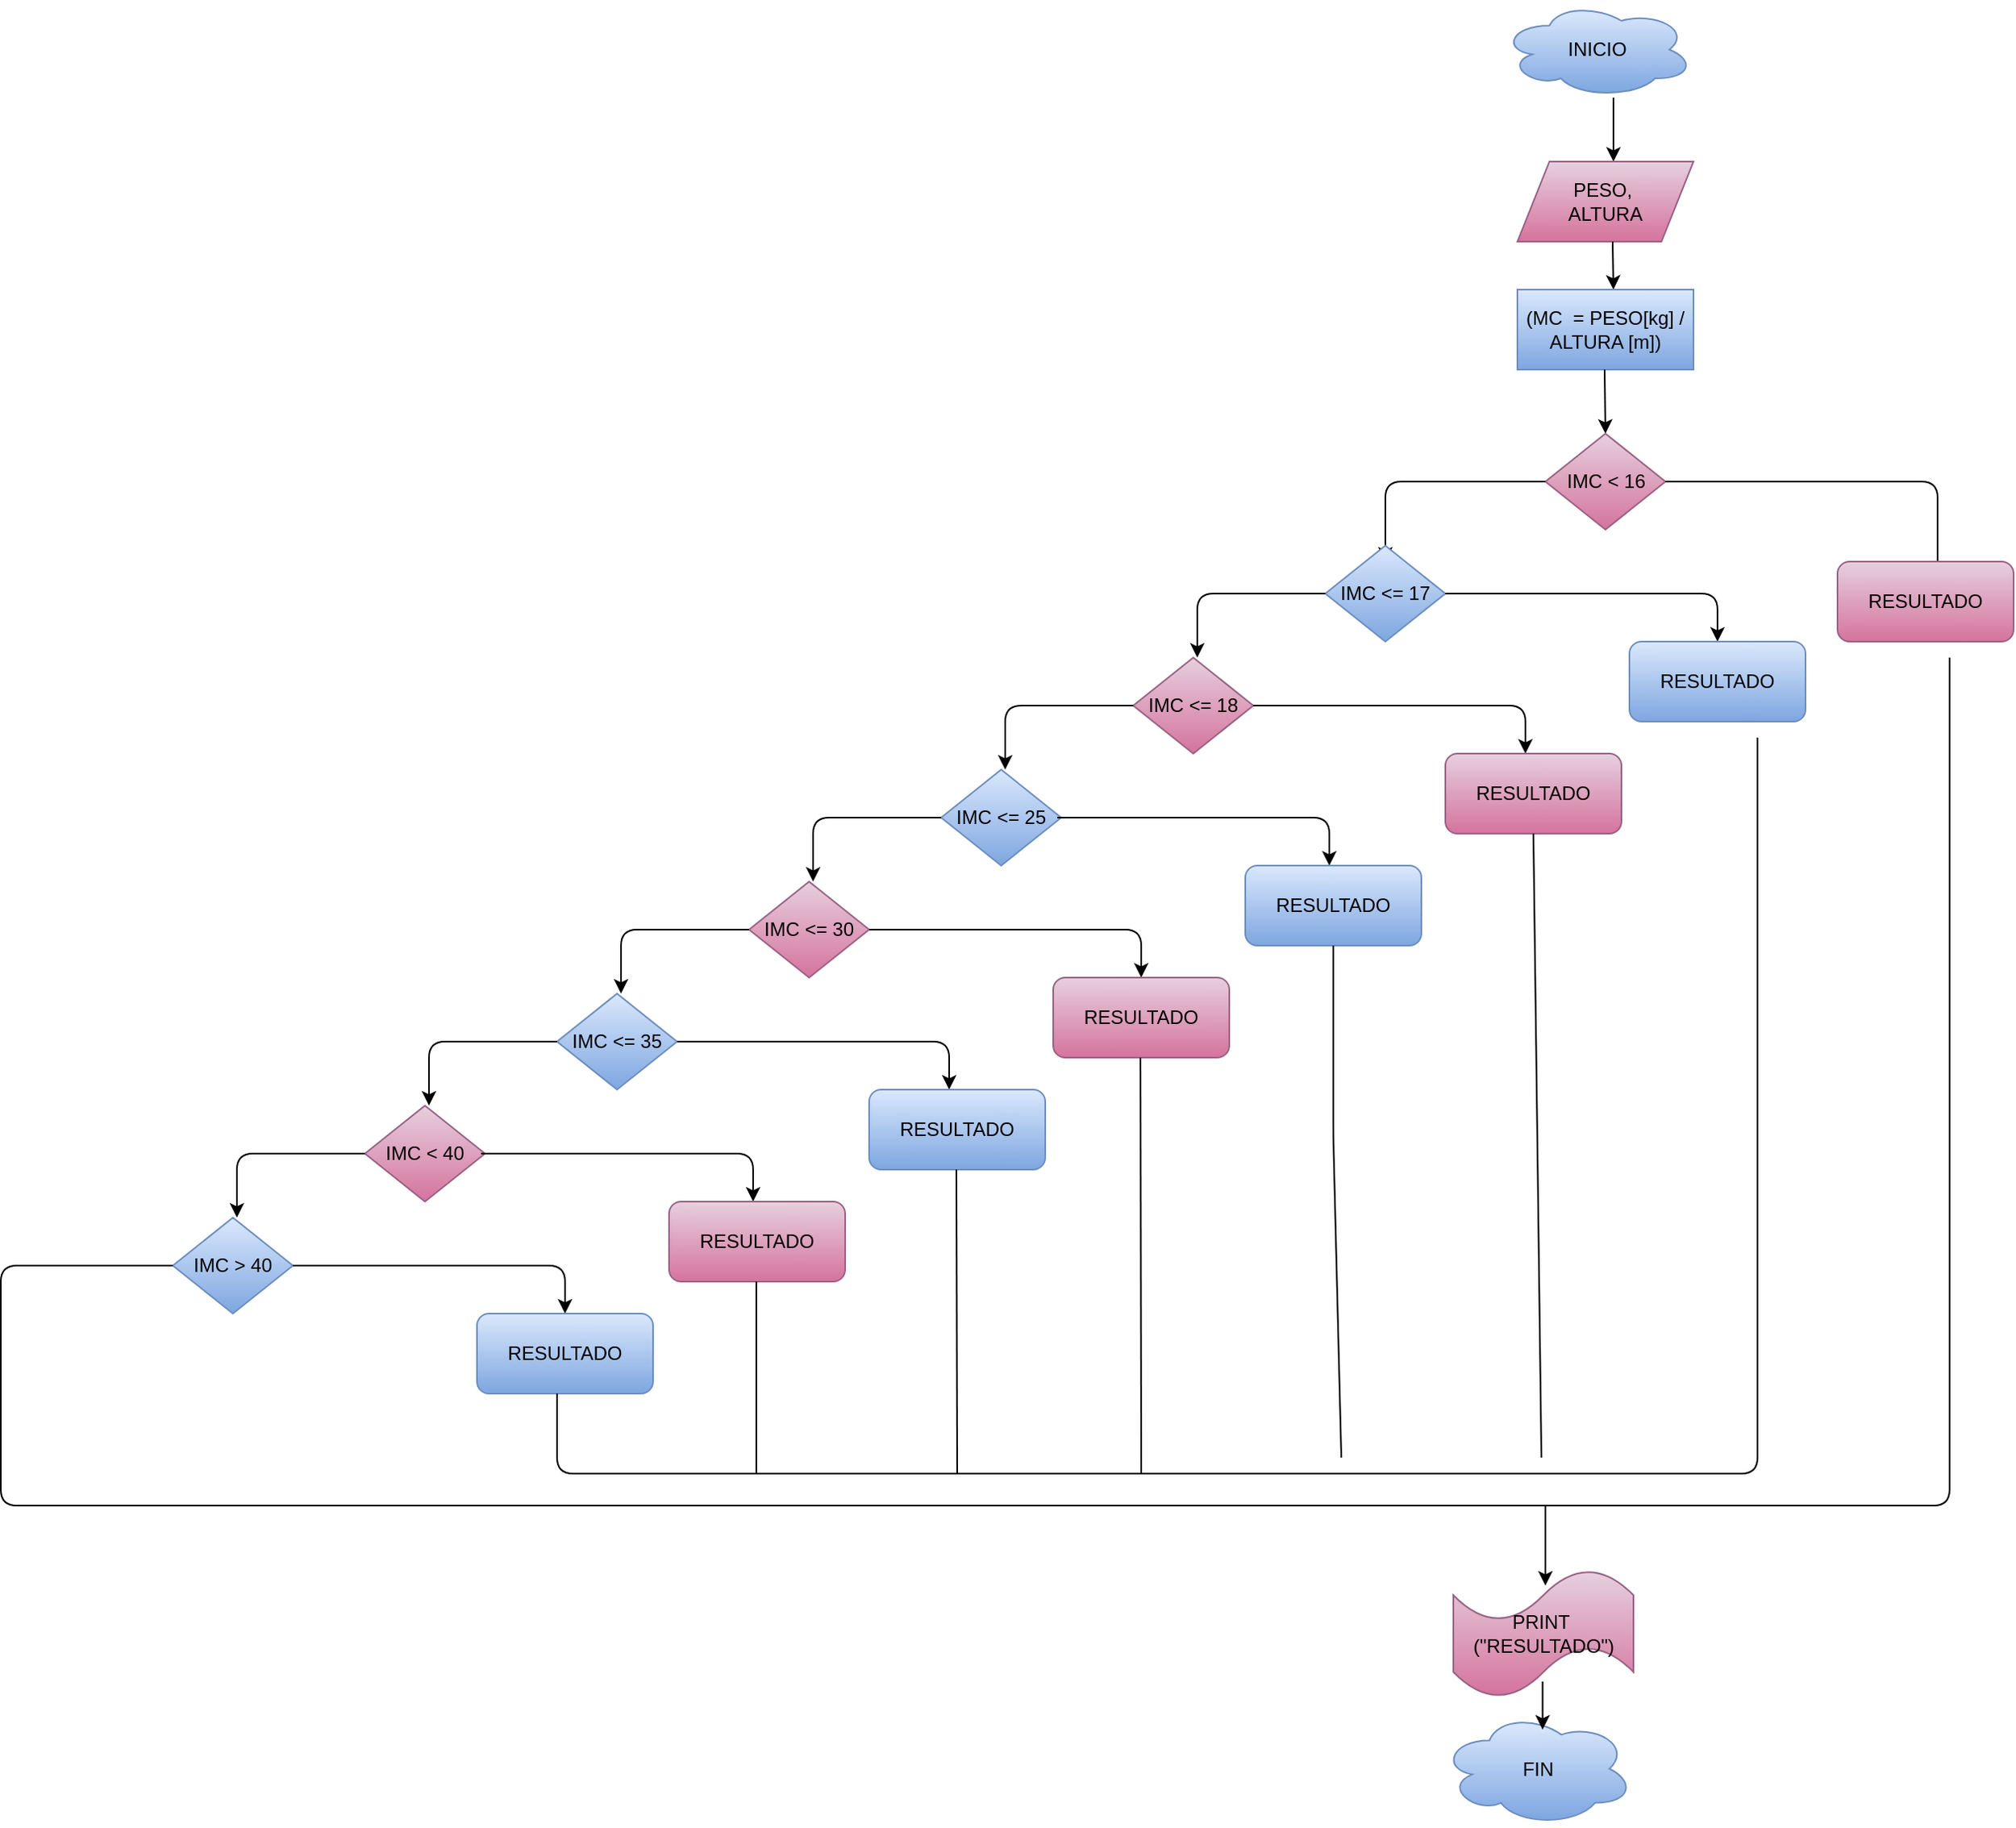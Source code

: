 <mxfile>
    <diagram id="yTxhYUEoA_w_JgcxZ-HD" name="Página-1">
        <mxGraphModel dx="1403" dy="411" grid="1" gridSize="10" guides="1" tooltips="1" connect="1" arrows="1" fold="1" page="1" pageScale="1" pageWidth="827" pageHeight="1169" math="0" shadow="0">
            <root>
                <mxCell id="0"/>
                <mxCell id="1" parent="0"/>
                <mxCell id="3" value="" style="endArrow=classic;html=1;" edge="1" parent="1">
                    <mxGeometry width="50" height="50" relative="1" as="geometry">
                        <mxPoint x="430" y="80" as="sourcePoint"/>
                        <mxPoint x="430" y="120" as="targetPoint"/>
                    </mxGeometry>
                </mxCell>
                <mxCell id="4" value="PESO,&amp;nbsp;&lt;br&gt;ALTURA" style="shape=parallelogram;perimeter=parallelogramPerimeter;whiteSpace=wrap;html=1;fixedSize=1;fillColor=#e6d0de;gradientColor=#d5739d;strokeColor=#996185;" vertex="1" parent="1">
                    <mxGeometry x="370" y="120" width="110" height="50" as="geometry"/>
                </mxCell>
                <mxCell id="5" value="" style="endArrow=classic;html=1;" edge="1" parent="1">
                    <mxGeometry width="50" height="50" relative="1" as="geometry">
                        <mxPoint x="429.5" y="170" as="sourcePoint"/>
                        <mxPoint x="430" y="200" as="targetPoint"/>
                    </mxGeometry>
                </mxCell>
                <mxCell id="6" value="(MC&amp;nbsp; = PESO[kg] /&lt;br&gt;ALTURA [m])" style="rounded=0;whiteSpace=wrap;html=1;fillColor=#dae8fc;gradientColor=#7ea6e0;strokeColor=#6c8ebf;" vertex="1" parent="1">
                    <mxGeometry x="370" y="200" width="110" height="50" as="geometry"/>
                </mxCell>
                <mxCell id="7" value="" style="endArrow=classic;html=1;" edge="1" parent="1">
                    <mxGeometry width="50" height="50" relative="1" as="geometry">
                        <mxPoint x="424.5" y="250" as="sourcePoint"/>
                        <mxPoint x="425" y="290" as="targetPoint"/>
                    </mxGeometry>
                </mxCell>
                <mxCell id="8" value="IMC &amp;lt; 16" style="rhombus;whiteSpace=wrap;html=1;fillColor=#e6d0de;gradientColor=#d5739d;strokeColor=#996185;" vertex="1" parent="1">
                    <mxGeometry x="387.5" y="290" width="75" height="60" as="geometry"/>
                </mxCell>
                <mxCell id="9" value="" style="endArrow=classic;html=1;" edge="1" parent="1">
                    <mxGeometry width="50" height="50" relative="1" as="geometry">
                        <mxPoint x="387.5" y="320" as="sourcePoint"/>
                        <mxPoint x="287.5" y="370" as="targetPoint"/>
                        <Array as="points">
                            <mxPoint x="337.5" y="320"/>
                            <mxPoint x="287.5" y="320"/>
                        </Array>
                    </mxGeometry>
                </mxCell>
                <mxCell id="10" value="" style="endArrow=classic;html=1;" edge="1" parent="1">
                    <mxGeometry width="50" height="50" relative="1" as="geometry">
                        <mxPoint x="462.5" y="320" as="sourcePoint"/>
                        <mxPoint x="632.5" y="380" as="targetPoint"/>
                        <Array as="points">
                            <mxPoint x="572.5" y="320"/>
                            <mxPoint x="632.5" y="320"/>
                        </Array>
                    </mxGeometry>
                </mxCell>
                <mxCell id="11" value="RESULTADO" style="rounded=1;whiteSpace=wrap;html=1;fillColor=#e6d0de;gradientColor=#d5739d;strokeColor=#996185;" vertex="1" parent="1">
                    <mxGeometry x="570" y="370" width="110" height="50" as="geometry"/>
                </mxCell>
                <mxCell id="12" value="IMC &amp;lt;= 17" style="rhombus;whiteSpace=wrap;html=1;fillColor=#dae8fc;gradientColor=#7ea6e0;strokeColor=#6c8ebf;" vertex="1" parent="1">
                    <mxGeometry x="250" y="360" width="75" height="60" as="geometry"/>
                </mxCell>
                <mxCell id="13" value="" style="endArrow=classic;html=1;" edge="1" parent="1">
                    <mxGeometry width="50" height="50" relative="1" as="geometry">
                        <mxPoint x="325" y="390" as="sourcePoint"/>
                        <mxPoint x="495" y="420" as="targetPoint"/>
                        <Array as="points">
                            <mxPoint x="435" y="390"/>
                            <mxPoint x="495" y="390"/>
                        </Array>
                    </mxGeometry>
                </mxCell>
                <mxCell id="14" value="RESULTADO" style="rounded=1;whiteSpace=wrap;html=1;fillColor=#dae8fc;gradientColor=#7ea6e0;strokeColor=#6c8ebf;" vertex="1" parent="1">
                    <mxGeometry x="440" y="420" width="110" height="50" as="geometry"/>
                </mxCell>
                <mxCell id="15" value="" style="endArrow=classic;html=1;" edge="1" parent="1">
                    <mxGeometry width="50" height="50" relative="1" as="geometry">
                        <mxPoint x="250" y="390" as="sourcePoint"/>
                        <mxPoint x="170" y="430" as="targetPoint"/>
                        <Array as="points">
                            <mxPoint x="220" y="390"/>
                            <mxPoint x="170" y="390"/>
                        </Array>
                    </mxGeometry>
                </mxCell>
                <mxCell id="16" value="IMC &amp;lt;= 18" style="rhombus;whiteSpace=wrap;html=1;fillColor=#e6d0de;gradientColor=#d5739d;strokeColor=#996185;" vertex="1" parent="1">
                    <mxGeometry x="130" y="430" width="75" height="60" as="geometry"/>
                </mxCell>
                <mxCell id="17" value="" style="endArrow=classic;html=1;" edge="1" parent="1">
                    <mxGeometry width="50" height="50" relative="1" as="geometry">
                        <mxPoint x="205" y="460" as="sourcePoint"/>
                        <mxPoint x="375" y="490" as="targetPoint"/>
                        <Array as="points">
                            <mxPoint x="315" y="460"/>
                            <mxPoint x="375" y="460"/>
                        </Array>
                    </mxGeometry>
                </mxCell>
                <mxCell id="18" value="RESULTADO" style="rounded=1;whiteSpace=wrap;html=1;fillColor=#e6d0de;gradientColor=#d5739d;strokeColor=#996185;" vertex="1" parent="1">
                    <mxGeometry x="325" y="490" width="110" height="50" as="geometry"/>
                </mxCell>
                <mxCell id="19" value="" style="endArrow=classic;html=1;" edge="1" parent="1">
                    <mxGeometry width="50" height="50" relative="1" as="geometry">
                        <mxPoint x="130" y="460" as="sourcePoint"/>
                        <mxPoint x="50" y="500" as="targetPoint"/>
                        <Array as="points">
                            <mxPoint x="100" y="460"/>
                            <mxPoint x="50" y="460"/>
                        </Array>
                    </mxGeometry>
                </mxCell>
                <mxCell id="21" value="IMC &amp;lt;= 25" style="rhombus;whiteSpace=wrap;html=1;fillColor=#dae8fc;gradientColor=#7ea6e0;strokeColor=#6c8ebf;" vertex="1" parent="1">
                    <mxGeometry x="10" y="500" width="75" height="60" as="geometry"/>
                </mxCell>
                <mxCell id="22" value="" style="endArrow=classic;html=1;" edge="1" parent="1">
                    <mxGeometry width="50" height="50" relative="1" as="geometry">
                        <mxPoint x="10" y="530" as="sourcePoint"/>
                        <mxPoint x="-70" y="570" as="targetPoint"/>
                        <Array as="points">
                            <mxPoint x="-20" y="530"/>
                            <mxPoint x="-70" y="530"/>
                        </Array>
                    </mxGeometry>
                </mxCell>
                <mxCell id="23" value="" style="endArrow=classic;html=1;" edge="1" parent="1">
                    <mxGeometry width="50" height="50" relative="1" as="geometry">
                        <mxPoint x="82.5" y="530" as="sourcePoint"/>
                        <mxPoint x="252.5" y="560" as="targetPoint"/>
                        <Array as="points">
                            <mxPoint x="192.5" y="530"/>
                            <mxPoint x="252.5" y="530"/>
                        </Array>
                    </mxGeometry>
                </mxCell>
                <mxCell id="24" value="RESULTADO" style="rounded=1;whiteSpace=wrap;html=1;fillColor=#dae8fc;gradientColor=#7ea6e0;strokeColor=#6c8ebf;" vertex="1" parent="1">
                    <mxGeometry x="200" y="560" width="110" height="50" as="geometry"/>
                </mxCell>
                <mxCell id="25" value="IMC &amp;lt;= 30" style="rhombus;whiteSpace=wrap;html=1;fillColor=#e6d0de;gradientColor=#d5739d;strokeColor=#996185;" vertex="1" parent="1">
                    <mxGeometry x="-110" y="570" width="75" height="60" as="geometry"/>
                </mxCell>
                <mxCell id="26" value="" style="endArrow=classic;html=1;" edge="1" parent="1">
                    <mxGeometry width="50" height="50" relative="1" as="geometry">
                        <mxPoint x="-110" y="600" as="sourcePoint"/>
                        <mxPoint x="-190" y="640" as="targetPoint"/>
                        <Array as="points">
                            <mxPoint x="-140" y="600"/>
                            <mxPoint x="-190" y="600"/>
                        </Array>
                    </mxGeometry>
                </mxCell>
                <mxCell id="27" value="" style="endArrow=classic;html=1;" edge="1" parent="1">
                    <mxGeometry width="50" height="50" relative="1" as="geometry">
                        <mxPoint x="-35" y="600" as="sourcePoint"/>
                        <mxPoint x="135" y="630" as="targetPoint"/>
                        <Array as="points">
                            <mxPoint x="75" y="600"/>
                            <mxPoint x="135" y="600"/>
                        </Array>
                    </mxGeometry>
                </mxCell>
                <mxCell id="28" value="RESULTADO" style="rounded=1;whiteSpace=wrap;html=1;fillColor=#e6d0de;gradientColor=#d5739d;strokeColor=#996185;" vertex="1" parent="1">
                    <mxGeometry x="80" y="630" width="110" height="50" as="geometry"/>
                </mxCell>
                <mxCell id="29" value="IMC &amp;lt;= 35" style="rhombus;whiteSpace=wrap;html=1;fillColor=#dae8fc;gradientColor=#7ea6e0;strokeColor=#6c8ebf;" vertex="1" parent="1">
                    <mxGeometry x="-230" y="640" width="75" height="60" as="geometry"/>
                </mxCell>
                <mxCell id="30" value="" style="endArrow=classic;html=1;" edge="1" parent="1">
                    <mxGeometry width="50" height="50" relative="1" as="geometry">
                        <mxPoint x="-230" y="670" as="sourcePoint"/>
                        <mxPoint x="-310" y="710" as="targetPoint"/>
                        <Array as="points">
                            <mxPoint x="-260" y="670"/>
                            <mxPoint x="-310" y="670"/>
                        </Array>
                    </mxGeometry>
                </mxCell>
                <mxCell id="32" value="" style="endArrow=classic;html=1;" edge="1" parent="1">
                    <mxGeometry width="50" height="50" relative="1" as="geometry">
                        <mxPoint x="-155" y="670" as="sourcePoint"/>
                        <mxPoint x="15" y="700" as="targetPoint"/>
                        <Array as="points">
                            <mxPoint x="-45" y="670"/>
                            <mxPoint x="15" y="670"/>
                        </Array>
                    </mxGeometry>
                </mxCell>
                <mxCell id="33" value="RESULTADO" style="rounded=1;whiteSpace=wrap;html=1;fillColor=#dae8fc;gradientColor=#7ea6e0;strokeColor=#6c8ebf;" vertex="1" parent="1">
                    <mxGeometry x="-35" y="700" width="110" height="50" as="geometry"/>
                </mxCell>
                <mxCell id="34" value="IMC &amp;lt; 40" style="rhombus;whiteSpace=wrap;html=1;fillColor=#e6d0de;gradientColor=#d5739d;strokeColor=#996185;" vertex="1" parent="1">
                    <mxGeometry x="-350" y="710" width="75" height="60" as="geometry"/>
                </mxCell>
                <mxCell id="35" value="" style="endArrow=classic;html=1;" edge="1" parent="1">
                    <mxGeometry width="50" height="50" relative="1" as="geometry">
                        <mxPoint x="-350" y="740" as="sourcePoint"/>
                        <mxPoint x="-430" y="780" as="targetPoint"/>
                        <Array as="points">
                            <mxPoint x="-380" y="740"/>
                            <mxPoint x="-430" y="740"/>
                        </Array>
                    </mxGeometry>
                </mxCell>
                <mxCell id="36" value="" style="endArrow=classic;html=1;" edge="1" parent="1">
                    <mxGeometry width="50" height="50" relative="1" as="geometry">
                        <mxPoint x="-277.5" y="740" as="sourcePoint"/>
                        <mxPoint x="-107.5" y="770" as="targetPoint"/>
                        <Array as="points">
                            <mxPoint x="-167.5" y="740"/>
                            <mxPoint x="-107.5" y="740"/>
                        </Array>
                    </mxGeometry>
                </mxCell>
                <mxCell id="37" value="RESULTADO" style="rounded=1;whiteSpace=wrap;html=1;fillColor=#e6d0de;gradientColor=#d5739d;strokeColor=#996185;" vertex="1" parent="1">
                    <mxGeometry x="-160" y="770" width="110" height="50" as="geometry"/>
                </mxCell>
                <mxCell id="38" value="IMC &amp;gt; 40" style="rhombus;whiteSpace=wrap;html=1;fillColor=#dae8fc;gradientColor=#7ea6e0;strokeColor=#6c8ebf;" vertex="1" parent="1">
                    <mxGeometry x="-470" y="780" width="75" height="60" as="geometry"/>
                </mxCell>
                <mxCell id="39" value="" style="endArrow=classic;html=1;" edge="1" parent="1">
                    <mxGeometry width="50" height="50" relative="1" as="geometry">
                        <mxPoint x="-395" y="810" as="sourcePoint"/>
                        <mxPoint x="-225" y="840" as="targetPoint"/>
                        <Array as="points">
                            <mxPoint x="-285" y="810"/>
                            <mxPoint x="-225" y="810"/>
                        </Array>
                    </mxGeometry>
                </mxCell>
                <mxCell id="40" value="RESULTADO" style="rounded=1;whiteSpace=wrap;html=1;fillColor=#dae8fc;gradientColor=#7ea6e0;strokeColor=#6c8ebf;" vertex="1" parent="1">
                    <mxGeometry x="-280" y="840" width="110" height="50" as="geometry"/>
                </mxCell>
                <mxCell id="41" value="" style="endArrow=none;html=1;" edge="1" parent="1">
                    <mxGeometry width="50" height="50" relative="1" as="geometry">
                        <mxPoint x="640" y="430" as="sourcePoint"/>
                        <mxPoint x="-470" y="810" as="targetPoint"/>
                        <Array as="points">
                            <mxPoint x="640" y="960"/>
                            <mxPoint x="500" y="960"/>
                            <mxPoint x="350" y="960"/>
                            <mxPoint x="30" y="960"/>
                            <mxPoint x="-577.5" y="960"/>
                            <mxPoint x="-577.5" y="810"/>
                        </Array>
                    </mxGeometry>
                </mxCell>
                <mxCell id="43" value="" style="endArrow=none;html=1;" edge="1" parent="1">
                    <mxGeometry width="50" height="50" relative="1" as="geometry">
                        <mxPoint x="520" y="480" as="sourcePoint"/>
                        <mxPoint x="-230" y="890" as="targetPoint"/>
                        <Array as="points">
                            <mxPoint x="520" y="940"/>
                            <mxPoint x="490" y="940"/>
                            <mxPoint x="420" y="940"/>
                            <mxPoint x="240" y="940"/>
                            <mxPoint x="-160" y="940"/>
                            <mxPoint x="-230" y="940"/>
                        </Array>
                    </mxGeometry>
                </mxCell>
                <mxCell id="46" value="" style="endArrow=none;html=1;" edge="1" parent="1">
                    <mxGeometry width="50" height="50" relative="1" as="geometry">
                        <mxPoint x="-105.5" y="940" as="sourcePoint"/>
                        <mxPoint x="-105.5" y="820" as="targetPoint"/>
                    </mxGeometry>
                </mxCell>
                <mxCell id="47" value="" style="endArrow=none;html=1;" edge="1" parent="1">
                    <mxGeometry width="50" height="50" relative="1" as="geometry">
                        <mxPoint x="20" y="940" as="sourcePoint"/>
                        <mxPoint x="19.5" y="750" as="targetPoint"/>
                    </mxGeometry>
                </mxCell>
                <mxCell id="48" value="" style="endArrow=none;html=1;" edge="1" parent="1">
                    <mxGeometry width="50" height="50" relative="1" as="geometry">
                        <mxPoint x="135" y="940" as="sourcePoint"/>
                        <mxPoint x="134.5" y="680" as="targetPoint"/>
                    </mxGeometry>
                </mxCell>
                <mxCell id="49" value="" style="endArrow=none;html=1;entryX=0.5;entryY=1;entryDx=0;entryDy=0;" edge="1" parent="1" target="24">
                    <mxGeometry width="50" height="50" relative="1" as="geometry">
                        <mxPoint x="260" y="930" as="sourcePoint"/>
                        <mxPoint x="255" y="630" as="targetPoint"/>
                        <Array as="points">
                            <mxPoint x="255" y="730"/>
                        </Array>
                    </mxGeometry>
                </mxCell>
                <mxCell id="50" value="" style="endArrow=none;html=1;entryX=0.5;entryY=1;entryDx=0;entryDy=0;" edge="1" parent="1">
                    <mxGeometry width="50" height="50" relative="1" as="geometry">
                        <mxPoint x="385" y="930" as="sourcePoint"/>
                        <mxPoint x="380" y="540" as="targetPoint"/>
                    </mxGeometry>
                </mxCell>
                <mxCell id="51" value="" style="endArrow=classic;html=1;" edge="1" parent="1">
                    <mxGeometry width="50" height="50" relative="1" as="geometry">
                        <mxPoint x="387.5" y="960" as="sourcePoint"/>
                        <mxPoint x="387.5" y="1010" as="targetPoint"/>
                    </mxGeometry>
                </mxCell>
                <mxCell id="52" value="PRINT&amp;nbsp;&lt;br&gt;(&quot;RESULTADO&quot;)" style="shape=tape;whiteSpace=wrap;html=1;fillColor=#e6d0de;gradientColor=#d5739d;strokeColor=#996185;" vertex="1" parent="1">
                    <mxGeometry x="330" y="1000" width="112.5" height="80" as="geometry"/>
                </mxCell>
                <mxCell id="54" value="FIN" style="ellipse;shape=cloud;whiteSpace=wrap;html=1;fillColor=#dae8fc;gradientColor=#7ea6e0;strokeColor=#6c8ebf;" vertex="1" parent="1">
                    <mxGeometry x="322.5" y="1089" width="120" height="71" as="geometry"/>
                </mxCell>
                <mxCell id="56" value="" style="endArrow=classic;html=1;" edge="1" parent="1">
                    <mxGeometry width="50" height="50" relative="1" as="geometry">
                        <mxPoint x="385.75" y="1070" as="sourcePoint"/>
                        <mxPoint x="385.75" y="1100" as="targetPoint"/>
                    </mxGeometry>
                </mxCell>
                <mxCell id="57" value="INICIO" style="ellipse;shape=cloud;whiteSpace=wrap;html=1;fillColor=#dae8fc;gradientColor=#7ea6e0;strokeColor=#6c8ebf;" vertex="1" parent="1">
                    <mxGeometry x="360" y="20" width="120" height="60" as="geometry"/>
                </mxCell>
            </root>
        </mxGraphModel>
    </diagram>
</mxfile>